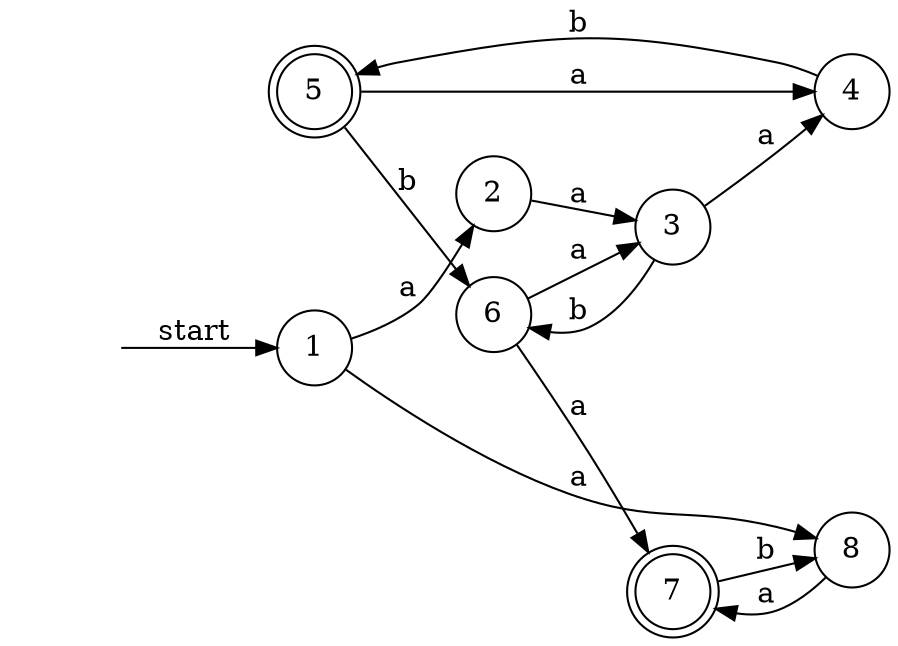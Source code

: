 digraph graph_3_2_1{
    rankdir = LR;

    5, 7 [shape = doublecircle];
    "" [shape = none];
    node [shape = circle];

    "" -> 1 [label = "start"];
    1 -> 2 [label = "a"];
    2 -> 3 [label = "a"];
    3 -> 4 [label = "a"];
    4 -> 5 [label = "b"];
    5 -> 6 [label = "b"];
    6 -> 7 [label = "a"];
    7 -> 8 [label = "b"];
    1 -> 8 [label = "a"];
    5 -> 4 [label = "a"];
    3 -> 6 [label = "b"];
    6 -> 3 [label = "a"];
    8 -> 7 [label = "a"];
}
